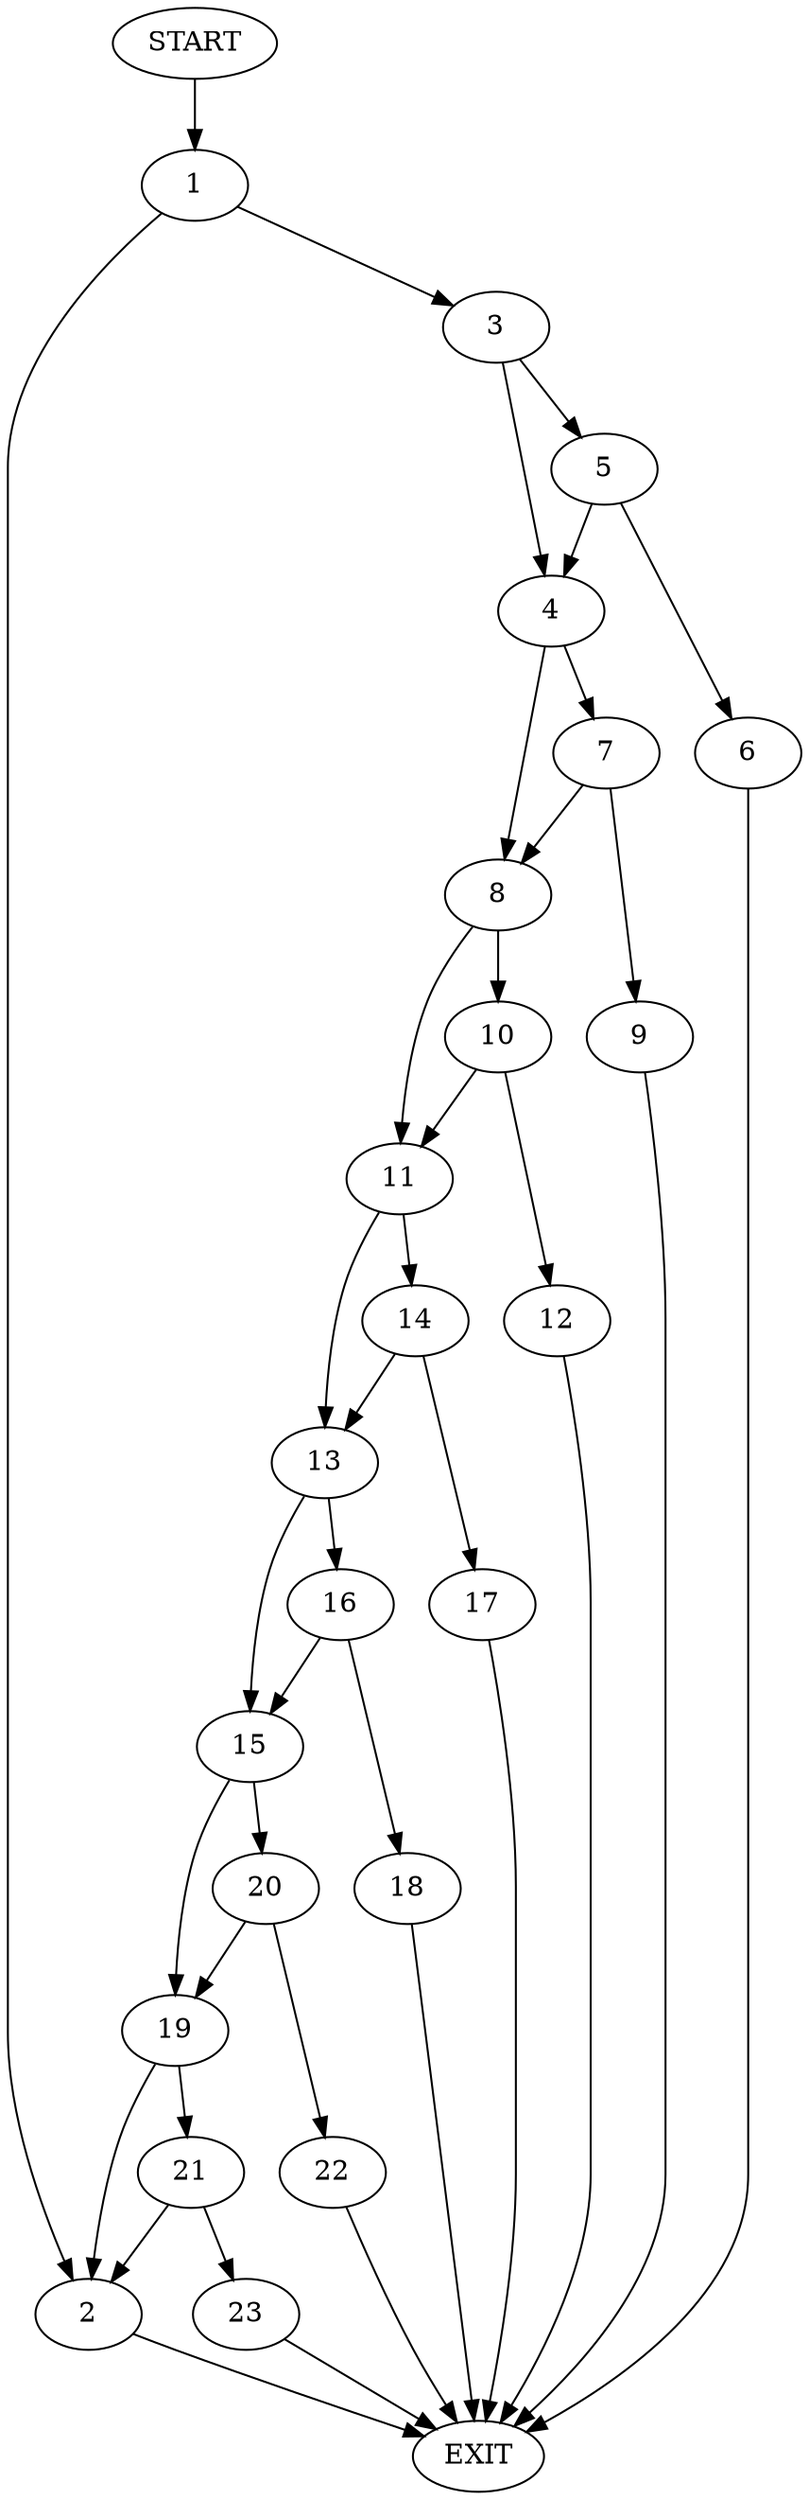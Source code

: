 digraph {
0 [label="START"]
24 [label="EXIT"]
0 -> 1
1 -> 2
1 -> 3
2 -> 24
3 -> 4
3 -> 5
5 -> 6
5 -> 4
4 -> 7
4 -> 8
6 -> 24
7 -> 8
7 -> 9
8 -> 10
8 -> 11
9 -> 24
10 -> 12
10 -> 11
11 -> 13
11 -> 14
12 -> 24
13 -> 15
13 -> 16
14 -> 13
14 -> 17
17 -> 24
16 -> 15
16 -> 18
15 -> 19
15 -> 20
18 -> 24
19 -> 2
19 -> 21
20 -> 19
20 -> 22
22 -> 24
21 -> 2
21 -> 23
23 -> 24
}
